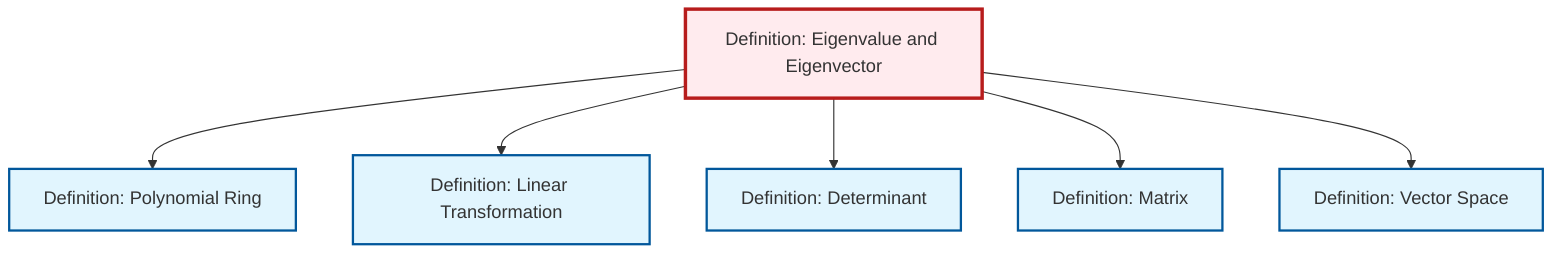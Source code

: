 graph TD
    classDef definition fill:#e1f5fe,stroke:#01579b,stroke-width:2px
    classDef theorem fill:#f3e5f5,stroke:#4a148c,stroke-width:2px
    classDef axiom fill:#fff3e0,stroke:#e65100,stroke-width:2px
    classDef example fill:#e8f5e9,stroke:#1b5e20,stroke-width:2px
    classDef current fill:#ffebee,stroke:#b71c1c,stroke-width:3px
    def-vector-space["Definition: Vector Space"]:::definition
    def-linear-transformation["Definition: Linear Transformation"]:::definition
    def-polynomial-ring["Definition: Polynomial Ring"]:::definition
    def-matrix["Definition: Matrix"]:::definition
    def-determinant["Definition: Determinant"]:::definition
    def-eigenvalue-eigenvector["Definition: Eigenvalue and Eigenvector"]:::definition
    def-eigenvalue-eigenvector --> def-polynomial-ring
    def-eigenvalue-eigenvector --> def-linear-transformation
    def-eigenvalue-eigenvector --> def-determinant
    def-eigenvalue-eigenvector --> def-matrix
    def-eigenvalue-eigenvector --> def-vector-space
    class def-eigenvalue-eigenvector current